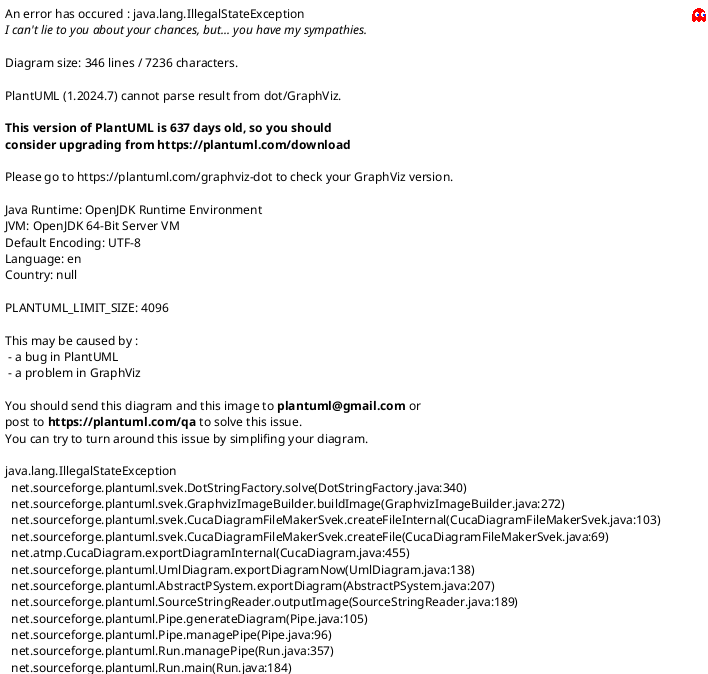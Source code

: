 /'
 ' Diagram generated by cwl2puml v0.14.0
 ' timestamp: 2025-09-20T09:51:50.868
 '/
@startuml

skinparam linetype ortho


node "Workflow 'water-bodies'" {
    component "water-bodies" as water_bodies {
    
        portin "stac_api_endpoint" as water_bodies_stac_api_endpoint
    
        portin "search_request" as water_bodies_search_request
    
        portin "bands" as water_bodies_bands
    
    
        portout "zarr_stac_catalog" as water_bodies_zarr_stac_catalog
    
        portout "stac_catalog" as water_bodies_stac_catalog
    
    }


    component "discovery" as water_bodies_discovery {
    
        portin "api_endpoint" as water_bodies_discovery_api_endpoint
        water_bodies_stac_api_endpoint .down.> water_bodies_discovery_api_endpoint
    
        portin "search_request" as water_bodies_discovery_search_request
        water_bodies_search_request .down.> water_bodies_discovery_search_request
    

    
        portout "search_output" as water_bodies_discovery_search_output
    
    }

    component "convert_search" as water_bodies_convert_search {
    
        portin "search_results" as water_bodies_convert_search_search_results
        water_bodies_discovery_search_output .down.> water_bodies_convert_search_search_results
    
        portin "search_request" as water_bodies_convert_search_search_request
        water_bodies_search_request .down.> water_bodies_convert_search_search_request
    

    
        portout "items" as water_bodies_convert_search_items
    
        portout "aoi" as water_bodies_convert_search_aoi
    
    }

    component "water_bodies" as water_bodies_water_bodies {
    
        portin "item" as water_bodies_water_bodies_item
        water_bodies_convert_search_items .down.> water_bodies_water_bodies_item
    
        portin "aoi" as water_bodies_water_bodies_aoi
        water_bodies_convert_search_aoi .down.> water_bodies_water_bodies_aoi
    
        portin "bands" as water_bodies_water_bodies_bands
        water_bodies_bands .down.> water_bodies_water_bodies_bands
    

    
        portout "detected_water_body" as water_bodies_water_bodies_detected_water_body
    
    }

    component "stac" as water_bodies_stac {
    
        portin "item" as water_bodies_stac_item
        water_bodies_convert_search_items .down.> water_bodies_stac_item
    
        portin "rasters" as water_bodies_stac_rasters
        water_bodies_water_bodies_detected_water_body .down.> water_bodies_stac_rasters
    

    
        portout "temp_stac_catalog" as water_bodies_stac_temp_stac_catalog
    
    }

    component "stac_zarr" as water_bodies_stac_zarr {
    
        portin "stac_catalog" as water_bodies_stac_zarr_stac_catalog
        water_bodies_stac_temp_stac_catalog .down.> water_bodies_stac_zarr_stac_catalog
    

    
        portout "zarr_stac_catalog" as water_bodies_stac_zarr_zarr_stac_catalog
    
    }

}

node "CommandLineTool 'convert-search'" {
    component "convert-search" as convert_search {
    
        portin "search_request" as convert_search_search_request
    
        portin "search_results" as convert_search_search_results
    
    
        portout "items" as convert_search_items
    
        portout "aoi" as convert_search_aoi
    
    }


}

node "CommandLineTool 'stac-zarr'" {
    component "stac-zarr" as stac_zarr {
    
        portin "stac_catalog" as stac_zarr_stac_catalog
    
    
        portout "zarr_stac_catalog" as stac_zarr_zarr_stac_catalog
    
    }


}

node "CommandLineTool 'stac'" {
    component "stac" as stac {
    
        portin "item" as stac_item
    
        portin "rasters" as stac_rasters
    
    
        portout "temp_stac_catalog" as stac_temp_stac_catalog
    
    }


}

node "Workflow 'detect_water_body'" {
    component "detect_water_body" as detect_water_body {
    
        portin "aoi" as detect_water_body_aoi
    
        portin "epsg" as detect_water_body_epsg
    
        portin "bands" as detect_water_body_bands
    
        portin "item" as detect_water_body_item
    
    
        portout "detected_water_body" as detect_water_body_detected_water_body
    
    }


    component "crop" as detect_water_body_crop {
    
        portin "item" as detect_water_body_crop_item
        detect_water_body_item .down.> detect_water_body_crop_item
    
        portin "aoi" as detect_water_body_crop_aoi
        detect_water_body_aoi .down.> detect_water_body_crop_aoi
    
        portin "epsg" as detect_water_body_crop_epsg
        detect_water_body_epsg .down.> detect_water_body_crop_epsg
    
        portin "band" as detect_water_body_crop_band
        detect_water_body_bands .down.> detect_water_body_crop_band
    

    
        portout "cropped" as detect_water_body_crop_cropped
    
    }

    component "normalized_difference" as detect_water_body_normalized_difference {
    
        portin "rasters" as detect_water_body_normalized_difference_rasters
        detect_water_body_crop_cropped .down.> detect_water_body_normalized_difference_rasters
    

    
        portout "ndwi" as detect_water_body_normalized_difference_ndwi
    
    }

    component "otsu" as detect_water_body_otsu {
    
        portin "raster" as detect_water_body_otsu_raster
        detect_water_body_normalized_difference_ndwi .down.> detect_water_body_otsu_raster
    

    
        portout "binary_mask_item" as detect_water_body_otsu_binary_mask_item
    
    }

}

node "CommandLineTool 'stac-client'" {
    component "stac-client" as stac_client {
    
        portin "api_endpoint" as stac_client_api_endpoint
    
        portin "search_request" as stac_client_search_request
    
    
        portout "search_output" as stac_client_search_output
    
    }


}

node "CommandLineTool 'norm_diff'" {
    component "norm_diff" as norm_diff {
    
        portin "rasters" as norm_diff_rasters
    
    
        portout "ndwi" as norm_diff_ndwi
    
    }


}

node "CommandLineTool 'crop'" {
    component "crop" as crop {
    
        portin "item" as crop_item
    
        portin "aoi" as crop_aoi
    
        portin "epsg" as crop_epsg
    
        portin "band" as crop_band
    
    
        portout "cropped" as crop_cropped
    
    }


}

node "CommandLineTool 'otsu'" {
    component "otsu" as otsu {
    
        portin "raster" as otsu_raster
    
    
        portout "binary_mask_item" as otsu_binary_mask_item
    
    }


}



    
        
water_bodies_stac_zarr_zarr_stac_catalog .up.> water_bodies_zarr_stac_catalog
        
    
        
water_bodies_stac_temp_stac_catalog .up.> water_bodies_stac_catalog
        
    

    
water_bodies_discovery .right.> stac_client
    
water_bodies_convert_search .right.> convert_search
    
water_bodies_water_bodies .right.> detect_water_body
    
water_bodies_stac .right.> stac
    
water_bodies_stac_zarr .right.> stac_zarr
    

    
        
    
        
    

    

    
        
    

    

    
        
    

    

    
        
detect_water_body_otsu_binary_mask_item .up.> detect_water_body_detected_water_body
        
    

    
detect_water_body_crop .right.> crop
    
detect_water_body_normalized_difference .right.> norm_diff
    
detect_water_body_otsu .right.> otsu
    

    
        
    

    

    
        
    

    

    
        
    

    

    
        
    

    


@enduml